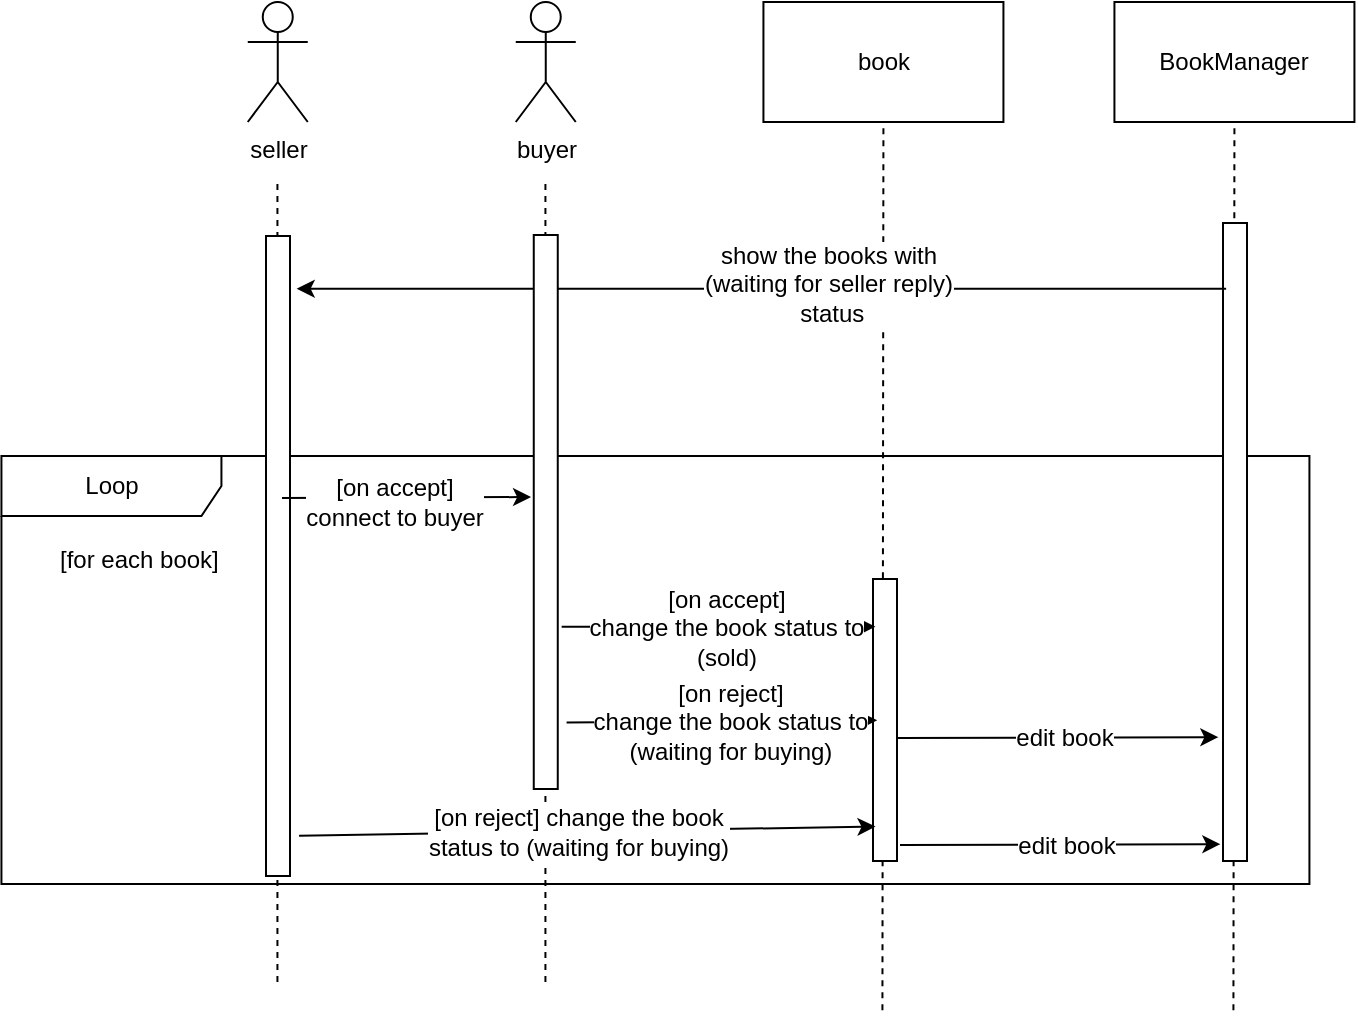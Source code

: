 <mxfile version="10.6.8" type="github"><diagram id="P_jgdUaZR1RVqcQm-a9g" name="Page-1"><mxGraphModel dx="-50" dy="454" grid="1" gridSize="10" guides="1" tooltips="1" connect="1" arrows="1" fold="1" page="1" pageScale="1" pageWidth="850" pageHeight="1100" math="0" shadow="0"><root><mxCell id="0"/><mxCell id="1" parent="0"/><mxCell id="yPxRDNc3nodhR7YGVQ9P-24" value="Loop" style="shape=umlFrame;whiteSpace=wrap;html=1;width=110;height=30;" parent="1" vertex="1"><mxGeometry x="963.714" y="456" width="654" height="214" as="geometry"/></mxCell><mxCell id="yPxRDNc3nodhR7YGVQ9P-1" value="seller" style="shape=umlActor;verticalLabelPosition=bottom;labelBackgroundColor=#ffffff;verticalAlign=top;html=1;outlineConnect=0;" parent="1" vertex="1"><mxGeometry x="1086.881" y="229" width="30" height="60" as="geometry"/></mxCell><mxCell id="yPxRDNc3nodhR7YGVQ9P-2" value="" style="endArrow=none;dashed=1;html=1;" parent="1" edge="1"><mxGeometry width="50" height="50" relative="1" as="geometry"><mxPoint x="1101.714" y="719" as="sourcePoint"/><mxPoint x="1101.714" y="319" as="targetPoint"/></mxGeometry></mxCell><mxCell id="yPxRDNc3nodhR7YGVQ9P-5" value="book" style="rounded=0;whiteSpace=wrap;html=1;" parent="1" vertex="1"><mxGeometry x="1344.714" y="229" width="120" height="60" as="geometry"/></mxCell><mxCell id="yPxRDNc3nodhR7YGVQ9P-10" value="" style="endArrow=none;dashed=1;html=1;entryX=0.5;entryY=1;entryDx=0;entryDy=0;" parent="1" target="yPxRDNc3nodhR7YGVQ9P-5" edge="1"><mxGeometry width="50" height="50" relative="1" as="geometry"><mxPoint x="1404.214" y="733.071" as="sourcePoint"/><mxPoint x="1404.714" y="299" as="targetPoint"/></mxGeometry></mxCell><mxCell id="yPxRDNc3nodhR7YGVQ9P-11" value="" style="rounded=0;whiteSpace=wrap;html=1;rotation=-90;" parent="1" vertex="1"><mxGeometry x="942" y="500" width="320" height="12" as="geometry"/></mxCell><mxCell id="yPxRDNc3nodhR7YGVQ9P-12" value="" style="rounded=0;whiteSpace=wrap;html=1;rotation=-90;" parent="1" vertex="1"><mxGeometry x="1335" y="582" width="141" height="12" as="geometry"/></mxCell><mxCell id="yPxRDNc3nodhR7YGVQ9P-13" value="BookManager" style="rounded=0;whiteSpace=wrap;html=1;" parent="1" vertex="1"><mxGeometry x="1520.214" y="229" width="120" height="60" as="geometry"/></mxCell><mxCell id="yPxRDNc3nodhR7YGVQ9P-14" value="" style="endArrow=none;dashed=1;html=1;entryX=0.5;entryY=1;entryDx=0;entryDy=0;" parent="1" target="yPxRDNc3nodhR7YGVQ9P-13" edge="1"><mxGeometry width="50" height="50" relative="1" as="geometry"><mxPoint x="1579.714" y="733.071" as="sourcePoint"/><mxPoint x="1580.214" y="299" as="targetPoint"/></mxGeometry></mxCell><mxCell id="yPxRDNc3nodhR7YGVQ9P-15" value="" style="rounded=0;whiteSpace=wrap;html=1;rotation=-90;" parent="1" vertex="1"><mxGeometry x="1421" y="493" width="319" height="12" as="geometry"/></mxCell><mxCell id="yPxRDNc3nodhR7YGVQ9P-18" value="" style="endArrow=classic;html=1;entryX=0.702;entryY=1.319;entryDx=0;entryDy=0;entryPerimeter=0;exitX=0.681;exitY=0.111;exitDx=0;exitDy=0;exitPerimeter=0;" parent="1" edge="1"><mxGeometry width="50" height="50" relative="1" as="geometry"><mxPoint x="1576.059" y="372.353" as="sourcePoint"/><mxPoint x="1111.353" y="372.353" as="targetPoint"/></mxGeometry></mxCell><mxCell id="yPxRDNc3nodhR7YGVQ9P-19" value="show the books with&lt;br&gt;(waiting for seller reply)&lt;br&gt;&amp;nbsp;status&lt;br&gt;" style="text;html=1;resizable=0;points=[];align=center;verticalAlign=middle;labelBackgroundColor=#ffffff;" parent="yPxRDNc3nodhR7YGVQ9P-18" vertex="1" connectable="0"><mxGeometry x="-0.118" y="5" relative="1" as="geometry"><mxPoint x="6" y="-8" as="offset"/></mxGeometry></mxCell><mxCell id="yPxRDNc3nodhR7YGVQ9P-22" value="" style="endArrow=classic;html=1;entryX=0.527;entryY=-0.113;entryDx=0;entryDy=0;entryPerimeter=0;" parent="1" target="sV8akVYMr-_BtHhxCcwp-3" edge="1"><mxGeometry width="50" height="50" relative="1" as="geometry"><mxPoint x="1104" y="477" as="sourcePoint"/><mxPoint x="1570.714" y="476.5" as="targetPoint"/></mxGeometry></mxCell><mxCell id="yPxRDNc3nodhR7YGVQ9P-23" value="[on accept] &lt;br&gt;connect to buyer" style="text;html=1;resizable=0;points=[];align=center;verticalAlign=middle;labelBackgroundColor=#ffffff;" parent="yPxRDNc3nodhR7YGVQ9P-22" vertex="1" connectable="0"><mxGeometry x="-0.118" y="5" relative="1" as="geometry"><mxPoint x="1" y="7" as="offset"/></mxGeometry></mxCell><mxCell id="yPxRDNc3nodhR7YGVQ9P-25" value="[for each book]" style="text;html=1;resizable=0;points=[];autosize=1;align=left;verticalAlign=top;spacingTop=-4;" parent="1" vertex="1"><mxGeometry x="990.714" y="498" width="90" height="20" as="geometry"/></mxCell><mxCell id="yPxRDNc3nodhR7YGVQ9P-28" value="" style="endArrow=classic;html=1;exitX=0.293;exitY=1.162;exitDx=0;exitDy=0;exitPerimeter=0;entryX=0.831;entryY=0.105;entryDx=0;entryDy=0;entryPerimeter=0;" parent="1" source="sV8akVYMr-_BtHhxCcwp-3" target="yPxRDNc3nodhR7YGVQ9P-12" edge="1"><mxGeometry width="50" height="50" relative="1" as="geometry"><mxPoint x="1112.714" y="539" as="sourcePoint"/><mxPoint x="1370" y="530" as="targetPoint"/></mxGeometry></mxCell><mxCell id="yPxRDNc3nodhR7YGVQ9P-29" value="[on accept]&lt;br&gt;change the book status to&lt;br&gt;(sold)&lt;br&gt;" style="text;html=1;resizable=0;points=[];align=center;verticalAlign=middle;labelBackgroundColor=#ffffff;" parent="yPxRDNc3nodhR7YGVQ9P-28" vertex="1" connectable="0"><mxGeometry x="-0.118" y="5" relative="1" as="geometry"><mxPoint x="12.5" y="5" as="offset"/></mxGeometry></mxCell><mxCell id="yPxRDNc3nodhR7YGVQ9P-30" value="" style="endArrow=classic;html=1;entryX=0.216;entryY=-0.377;entryDx=0;entryDy=0;entryPerimeter=0;" parent="1" edge="1"><mxGeometry width="50" height="50" relative="1" as="geometry"><mxPoint x="1412" y="597" as="sourcePoint"/><mxPoint x="1572.176" y="596.588" as="targetPoint"/></mxGeometry></mxCell><mxCell id="yPxRDNc3nodhR7YGVQ9P-31" value="edit book&lt;br&gt;" style="text;html=1;resizable=0;points=[];align=center;verticalAlign=middle;labelBackgroundColor=#ffffff;" parent="yPxRDNc3nodhR7YGVQ9P-30" vertex="1" connectable="0"><mxGeometry x="-0.118" y="5" relative="1" as="geometry"><mxPoint x="12.5" y="5" as="offset"/></mxGeometry></mxCell><mxCell id="sV8akVYMr-_BtHhxCcwp-1" value="buyer" style="shape=umlActor;verticalLabelPosition=bottom;labelBackgroundColor=#ffffff;verticalAlign=top;html=1;outlineConnect=0;" parent="1" vertex="1"><mxGeometry x="1220.881" y="229" width="30" height="60" as="geometry"/></mxCell><mxCell id="sV8akVYMr-_BtHhxCcwp-2" value="" style="endArrow=none;dashed=1;html=1;" parent="1" edge="1"><mxGeometry width="50" height="50" relative="1" as="geometry"><mxPoint x="1235.714" y="719" as="sourcePoint"/><mxPoint x="1235.714" y="319" as="targetPoint"/></mxGeometry></mxCell><mxCell id="sV8akVYMr-_BtHhxCcwp-3" value="" style="rounded=0;whiteSpace=wrap;html=1;rotation=-90;" parent="1" vertex="1"><mxGeometry x="1097.381" y="478" width="277" height="12" as="geometry"/></mxCell><mxCell id="sV8akVYMr-_BtHhxCcwp-4" value="" style="endArrow=classic;html=1;entryX=0.75;entryY=0;entryDx=0;entryDy=0;exitX=0.293;exitY=1.162;exitDx=0;exitDy=0;exitPerimeter=0;" parent="1" edge="1"><mxGeometry width="50" height="50" relative="1" as="geometry"><mxPoint x="1246.294" y="589.294" as="sourcePoint"/><mxPoint x="1401.588" y="588.118" as="targetPoint"/></mxGeometry></mxCell><mxCell id="sV8akVYMr-_BtHhxCcwp-5" value="[on reject]&lt;br&gt;change the book status to&lt;br&gt;(waiting for buying)&lt;br&gt;" style="text;html=1;resizable=0;points=[];align=center;verticalAlign=middle;labelBackgroundColor=#ffffff;" parent="sV8akVYMr-_BtHhxCcwp-4" vertex="1" connectable="0"><mxGeometry x="-0.118" y="5" relative="1" as="geometry"><mxPoint x="12.5" y="5" as="offset"/></mxGeometry></mxCell><mxCell id="sV8akVYMr-_BtHhxCcwp-9" value="" style="endArrow=classic;html=1;entryX=0.122;entryY=0.105;entryDx=0;entryDy=0;exitX=0.063;exitY=1.377;exitDx=0;exitDy=0;exitPerimeter=0;entryPerimeter=0;" parent="1" source="yPxRDNc3nodhR7YGVQ9P-11" target="yPxRDNc3nodhR7YGVQ9P-12" edge="1"><mxGeometry width="50" height="50" relative="1" as="geometry"><mxPoint x="1239.294" y="644.294" as="sourcePoint"/><mxPoint x="1394.588" y="643.118" as="targetPoint"/></mxGeometry></mxCell><mxCell id="sV8akVYMr-_BtHhxCcwp-10" value="[on reject] change the book &lt;br&gt;status to (waiting for buying)&lt;br&gt;" style="text;html=1;resizable=0;points=[];align=center;verticalAlign=middle;labelBackgroundColor=#ffffff;" parent="sV8akVYMr-_BtHhxCcwp-9" vertex="1" connectable="0"><mxGeometry x="-0.118" y="5" relative="1" as="geometry"><mxPoint x="12.5" y="5" as="offset"/></mxGeometry></mxCell><mxCell id="sV8akVYMr-_BtHhxCcwp-11" value="" style="endArrow=classic;html=1;entryX=0.216;entryY=-0.377;entryDx=0;entryDy=0;entryPerimeter=0;" parent="1" edge="1"><mxGeometry width="50" height="50" relative="1" as="geometry"><mxPoint x="1413" y="650.5" as="sourcePoint"/><mxPoint x="1573.176" y="650.088" as="targetPoint"/></mxGeometry></mxCell><mxCell id="sV8akVYMr-_BtHhxCcwp-12" value="edit book&lt;br&gt;" style="text;html=1;resizable=0;points=[];align=center;verticalAlign=middle;labelBackgroundColor=#ffffff;" parent="sV8akVYMr-_BtHhxCcwp-11" vertex="1" connectable="0"><mxGeometry x="-0.118" y="5" relative="1" as="geometry"><mxPoint x="12.5" y="5" as="offset"/></mxGeometry></mxCell></root></mxGraphModel></diagram></mxfile>
